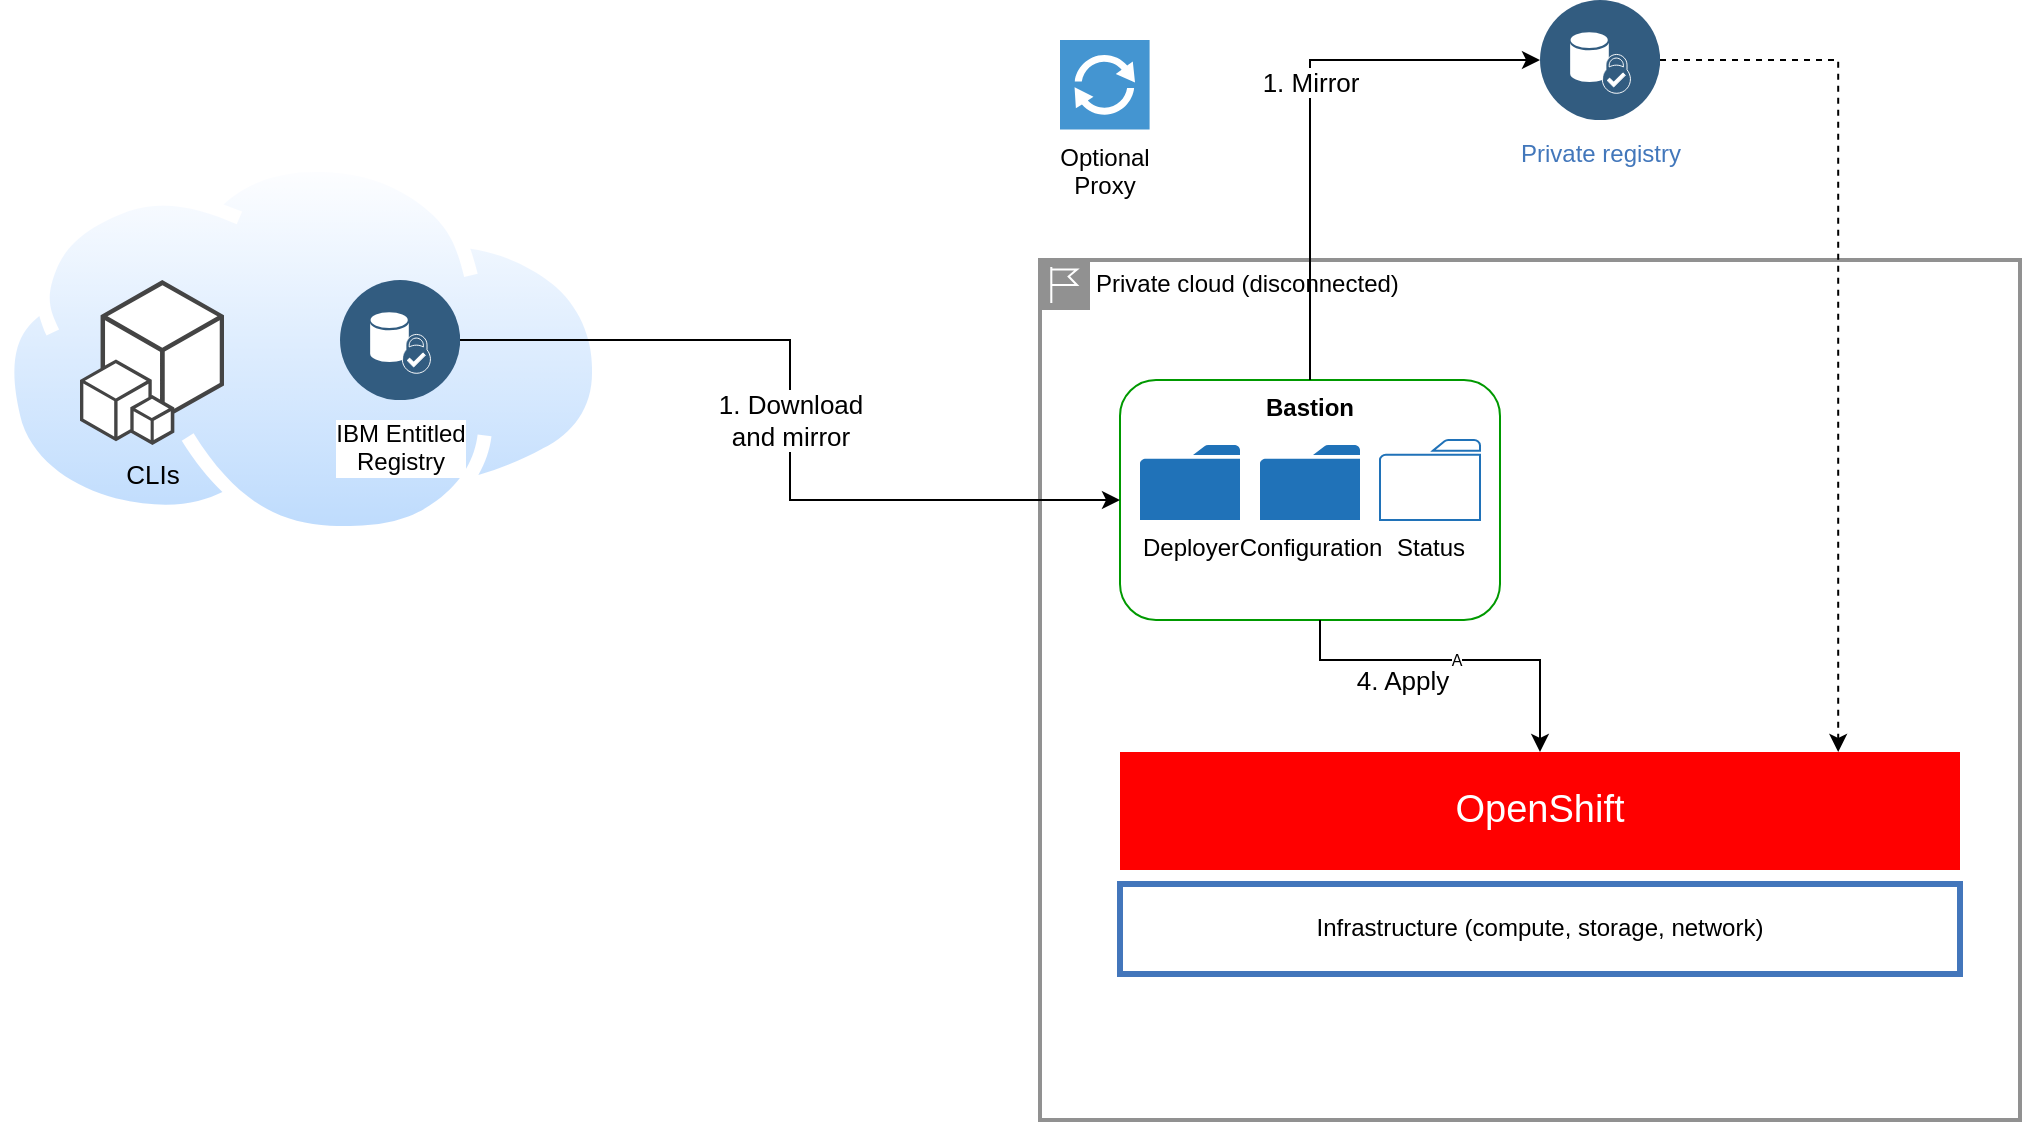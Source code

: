 <mxfile version="15.8.7" type="device" pages="3"><diagram name="not-air-gapped" id="VVYmcHWnzHZCU6gGe0mg"><mxGraphModel dx="1933" dy="892" grid="1" gridSize="10" guides="1" tooltips="1" connect="1" arrows="1" fold="1" page="1" pageScale="1" pageWidth="827" pageHeight="1169" math="0" shadow="0"><root><mxCell id="fozgaLWEaTyMItYX58Ym-0"/><mxCell id="fozgaLWEaTyMItYX58Ym-1" value="Networking" parent="fozgaLWEaTyMItYX58Ym-0"/><mxCell id="fozgaLWEaTyMItYX58Ym-2" value="Private cloud (disconnected)" style="shape=mxgraph.ibm.box;prType=region;fontStyle=0;verticalAlign=top;align=left;spacingLeft=32;spacingTop=4;fillColor=none;rounded=0;whiteSpace=wrap;html=1;strokeColor=#919191;strokeWidth=2;dashed=0;container=0;spacing=-4;collapsible=0;expand=0;recursiveResize=0;" vertex="1" parent="fozgaLWEaTyMItYX58Ym-1"><mxGeometry x="320" y="380" width="490" height="430" as="geometry"/></mxCell><mxCell id="fozgaLWEaTyMItYX58Ym-3" value="" style="edgeStyle=orthogonalEdgeStyle;rounded=0;orthogonalLoop=1;jettySize=auto;html=1;fontSize=8;dashed=1;exitX=1;exitY=0.5;exitDx=0;exitDy=0;entryX=0.855;entryY=0;entryDx=0;entryDy=0;entryPerimeter=0;" edge="1" parent="fozgaLWEaTyMItYX58Ym-1" source="fozgaLWEaTyMItYX58Ym-13" target="fozgaLWEaTyMItYX58Ym-10"><mxGeometry relative="1" as="geometry"><mxPoint x="750" y="500" as="sourcePoint"/><mxPoint x="720" y="620" as="targetPoint"/><Array as="points"><mxPoint x="719" y="280"/></Array></mxGeometry></mxCell><mxCell id="fozgaLWEaTyMItYX58Ym-4" value="" style="group" connectable="0" vertex="1" parent="fozgaLWEaTyMItYX58Ym-1"><mxGeometry x="360" y="440" width="190" height="120" as="geometry"/></mxCell><mxCell id="fozgaLWEaTyMItYX58Ym-5" value="Bastion" style="rounded=1;whiteSpace=wrap;html=1;verticalAlign=top;fontStyle=1;strokeColor=#009900;" vertex="1" parent="fozgaLWEaTyMItYX58Ym-4"><mxGeometry width="190" height="120" as="geometry"/></mxCell><mxCell id="fozgaLWEaTyMItYX58Ym-6" value="Deployer" style="sketch=0;pointerEvents=1;shadow=0;dashed=0;html=1;strokeColor=none;labelPosition=center;verticalLabelPosition=bottom;verticalAlign=top;outlineConnect=0;align=center;shape=mxgraph.office.concepts.folder;fillColor=#2072B8;" vertex="1" parent="fozgaLWEaTyMItYX58Ym-4"><mxGeometry x="10" y="32.5" width="50" height="37.5" as="geometry"/></mxCell><mxCell id="fozgaLWEaTyMItYX58Ym-7" value="Configuration" style="sketch=0;pointerEvents=1;shadow=0;dashed=0;html=1;strokeColor=none;labelPosition=center;verticalLabelPosition=bottom;verticalAlign=top;outlineConnect=0;align=center;shape=mxgraph.office.concepts.folder;fillColor=#2072B8;" vertex="1" parent="fozgaLWEaTyMItYX58Ym-4"><mxGeometry x="70" y="32.5" width="50" height="37.5" as="geometry"/></mxCell><mxCell id="fozgaLWEaTyMItYX58Ym-8" value="Status" style="sketch=0;pointerEvents=1;shadow=0;dashed=0;html=1;strokeColor=#2072B8;labelPosition=center;verticalLabelPosition=bottom;verticalAlign=top;outlineConnect=0;align=center;shape=mxgraph.office.concepts.folder;fillColor=#FFFFFF;" vertex="1" parent="fozgaLWEaTyMItYX58Ym-4"><mxGeometry x="130" y="30" width="50" height="40" as="geometry"/></mxCell><mxCell id="fozgaLWEaTyMItYX58Ym-35" value="" style="edgeStyle=orthogonalEdgeStyle;rounded=0;orthogonalLoop=1;jettySize=auto;html=1;fontSize=8;entryX=0;entryY=0.5;entryDx=0;entryDy=0;exitX=0.5;exitY=0;exitDx=0;exitDy=0;" edge="1" parent="fozgaLWEaTyMItYX58Ym-1" source="fozgaLWEaTyMItYX58Ym-5" target="fozgaLWEaTyMItYX58Ym-13"><mxGeometry relative="1" as="geometry"><mxPoint x="40" y="430" as="sourcePoint"/><mxPoint x="370" y="510" as="targetPoint"/></mxGeometry></mxCell><mxCell id="fozgaLWEaTyMItYX58Ym-36" value="1. Mirror" style="edgeLabel;html=1;align=center;verticalAlign=middle;resizable=0;points=[];fontSize=13;" vertex="1" connectable="0" parent="fozgaLWEaTyMItYX58Ym-35"><mxGeometry x="-0.04" relative="1" as="geometry"><mxPoint y="-17" as="offset"/></mxGeometry></mxCell><mxCell id="fozgaLWEaTyMItYX58Ym-37" value="Optional&lt;br&gt;Proxy" style="pointerEvents=1;shadow=0;dashed=0;html=1;strokeColor=none;fillColor=#4495D1;labelPosition=center;verticalLabelPosition=bottom;verticalAlign=top;align=center;outlineConnect=0;shape=mxgraph.veeam.2d.proxy;" vertex="1" parent="fozgaLWEaTyMItYX58Ym-1"><mxGeometry x="330" y="270" width="44.8" height="44.8" as="geometry"/></mxCell><mxCell id="fozgaLWEaTyMItYX58Ym-9" value="OpenShfit" style="" parent="fozgaLWEaTyMItYX58Ym-0"/><mxCell id="fozgaLWEaTyMItYX58Ym-10" value="OpenShift" style="fontStyle=0;verticalAlign=middle;align=center;spacingTop=-2;fillColor=#FF0000;rounded=0;whiteSpace=wrap;html=1;strokeColor=none;strokeWidth=3;dashed=0;container=1;collapsible=0;expand=0;recursiveResize=0;fontColor=#FFFFFF;fontSize=19;" vertex="1" parent="fozgaLWEaTyMItYX58Ym-9"><mxGeometry x="360" y="626" width="420" height="59" as="geometry"/></mxCell><mxCell id="fozgaLWEaTyMItYX58Ym-11" value="Cloud Pak + Cartridges" parent="fozgaLWEaTyMItYX58Ym-0"/><mxCell id="fozgaLWEaTyMItYX58Ym-12" value="Infra services" parent="fozgaLWEaTyMItYX58Ym-0"/><mxCell id="fozgaLWEaTyMItYX58Ym-13" value="Private registry" style="aspect=fixed;perimeter=ellipsePerimeter;html=1;align=center;shadow=0;dashed=0;fontColor=#4277BB;labelBackgroundColor=#ffffff;fontSize=12;spacingTop=3;image;image=img/lib/ibm/data/device_identity_service.svg;rounded=1;strokeColor=#FF0000;fillColor=#99CCFF;" vertex="1" parent="fozgaLWEaTyMItYX58Ym-12"><mxGeometry x="570" y="250" width="60" height="60" as="geometry"/></mxCell><mxCell id="fozgaLWEaTyMItYX58Ym-14" value="" style="aspect=fixed;perimeter=ellipsePerimeter;html=1;align=center;shadow=0;dashed=0;spacingTop=3;image;image=img/lib/active_directory/internet_cloud.svg;fontSize=19;fontColor=#FFFFFF;fillColor=#FF0000;opacity=50;" vertex="1" parent="fozgaLWEaTyMItYX58Ym-12"><mxGeometry x="-200" y="329" width="303.18" height="191" as="geometry"/></mxCell><mxCell id="fozgaLWEaTyMItYX58Ym-15" value="IBM Entitled&lt;br&gt;Registry" style="aspect=fixed;perimeter=ellipsePerimeter;align=center;shadow=0;dashed=0;fontColor=default;labelBackgroundColor=none;fontSize=12;spacingTop=3;image;image=img/lib/ibm/data/device_identity_service.svg;rounded=1;strokeColor=#FF0000;fillColor=#99CCFF;html=1;" vertex="1" parent="fozgaLWEaTyMItYX58Ym-12"><mxGeometry x="-30" y="390" width="60" height="60" as="geometry"/></mxCell><mxCell id="fozgaLWEaTyMItYX58Ym-16" value="Infrastructure" style="" parent="fozgaLWEaTyMItYX58Ym-0"/><mxCell id="fozgaLWEaTyMItYX58Ym-19" value="Infrastructure (compute, storage, network)" style="fontStyle=0;verticalAlign=middle;align=center;spacingTop=-2;fillColor=none;rounded=0;whiteSpace=wrap;html=1;strokeColor=#4376BB;strokeWidth=3;dashed=0;container=1;collapsible=0;expand=0;recursiveResize=0;" vertex="1" parent="fozgaLWEaTyMItYX58Ym-16"><mxGeometry x="360" y="692" width="420" height="45" as="geometry"/></mxCell><mxCell id="fozgaLWEaTyMItYX58Ym-25" value="A" style="edgeStyle=orthogonalEdgeStyle;rounded=0;orthogonalLoop=1;jettySize=auto;html=1;fontSize=8;entryX=0.5;entryY=0;entryDx=0;entryDy=0;" edge="1" parent="fozgaLWEaTyMItYX58Ym-16" target="fozgaLWEaTyMItYX58Ym-10"><mxGeometry relative="1" as="geometry"><mxPoint x="460" y="560" as="sourcePoint"/><mxPoint x="200" y="785" as="targetPoint"/><Array as="points"><mxPoint x="460" y="580"/><mxPoint x="570" y="580"/></Array></mxGeometry></mxCell><mxCell id="fozgaLWEaTyMItYX58Ym-26" value="4. Apply" style="edgeLabel;html=1;align=center;verticalAlign=middle;resizable=0;points=[];fontSize=13;" vertex="1" connectable="0" parent="fozgaLWEaTyMItYX58Ym-25"><mxGeometry x="-0.04" relative="1" as="geometry"><mxPoint x="-24" y="10" as="offset"/></mxGeometry></mxCell><mxCell id="fozgaLWEaTyMItYX58Ym-27" value="" style="edgeStyle=orthogonalEdgeStyle;rounded=0;orthogonalLoop=1;jettySize=auto;html=1;fontSize=8;entryX=0;entryY=0.5;entryDx=0;entryDy=0;exitX=1;exitY=0.5;exitDx=0;exitDy=0;" edge="1" parent="fozgaLWEaTyMItYX58Ym-16" source="fozgaLWEaTyMItYX58Ym-15" target="fozgaLWEaTyMItYX58Ym-5"><mxGeometry relative="1" as="geometry"><mxPoint x="460" y="560" as="sourcePoint"/><mxPoint x="745" y="576" as="targetPoint"/></mxGeometry></mxCell><mxCell id="fozgaLWEaTyMItYX58Ym-28" value="1. Download&lt;br&gt;and mirror" style="edgeLabel;html=1;align=center;verticalAlign=middle;resizable=0;points=[];fontSize=13;" vertex="1" connectable="0" parent="fozgaLWEaTyMItYX58Ym-27"><mxGeometry x="-0.04" relative="1" as="geometry"><mxPoint y="8" as="offset"/></mxGeometry></mxCell><mxCell id="fozgaLWEaTyMItYX58Ym-29" value="CLIs" style="outlineConnect=0;dashed=0;verticalLabelPosition=bottom;verticalAlign=top;align=center;html=1;shape=mxgraph.aws3.cli;fillColor=#444444;gradientColor=none;labelBackgroundColor=none;fontSize=13;strokeColor=#009900;" vertex="1" parent="fozgaLWEaTyMItYX58Ym-16"><mxGeometry x="-160" y="390" width="72" height="82.5" as="geometry"/></mxCell></root></mxGraphModel></diagram><diagram name="semi-air-gapped" id="_1RPY63doZeyIkJQ4-HP"><mxGraphModel dx="1933" dy="892" grid="1" gridSize="10" guides="1" tooltips="1" connect="1" arrows="1" fold="1" page="1" pageScale="1" pageWidth="827" pageHeight="1169" math="0" shadow="0"><root><mxCell id="-MQxg3rOfCB3Vdu6WzqN-0"/><mxCell id="-MQxg3rOfCB3Vdu6WzqN-1" value="Networking" parent="-MQxg3rOfCB3Vdu6WzqN-0"/><mxCell id="-MQxg3rOfCB3Vdu6WzqN-2" value="Private cloud (disconnected)" style="shape=mxgraph.ibm.box;prType=region;fontStyle=0;verticalAlign=top;align=left;spacingLeft=32;spacingTop=4;fillColor=none;rounded=0;whiteSpace=wrap;html=1;strokeColor=#919191;strokeWidth=2;dashed=0;container=0;spacing=-4;collapsible=0;expand=0;recursiveResize=0;" parent="-MQxg3rOfCB3Vdu6WzqN-1" vertex="1"><mxGeometry x="320" y="380" width="490" height="430" as="geometry"/></mxCell><mxCell id="X8OHr8bwcDeSn92htC_K-0" value="" style="edgeStyle=orthogonalEdgeStyle;rounded=0;orthogonalLoop=1;jettySize=auto;html=1;fontSize=8;dashed=1;exitX=1;exitY=0.5;exitDx=0;exitDy=0;entryX=0.855;entryY=0;entryDx=0;entryDy=0;entryPerimeter=0;" parent="-MQxg3rOfCB3Vdu6WzqN-1" source="-MQxg3rOfCB3Vdu6WzqN-7" target="-MQxg3rOfCB3Vdu6WzqN-4" edge="1"><mxGeometry relative="1" as="geometry"><mxPoint x="750" y="500" as="sourcePoint"/><mxPoint x="720" y="620" as="targetPoint"/></mxGeometry></mxCell><mxCell id="PJeyZOoyq3ZfqnA0FMTz-0" value="" style="group" connectable="0" vertex="1" parent="-MQxg3rOfCB3Vdu6WzqN-1"><mxGeometry x="360" y="440" width="190" height="120" as="geometry"/></mxCell><mxCell id="PJeyZOoyq3ZfqnA0FMTz-1" value="Bastion" style="rounded=1;whiteSpace=wrap;html=1;verticalAlign=top;fontStyle=1;strokeColor=#009900;" vertex="1" parent="PJeyZOoyq3ZfqnA0FMTz-0"><mxGeometry width="190" height="120" as="geometry"/></mxCell><mxCell id="PJeyZOoyq3ZfqnA0FMTz-2" value="" style="sketch=0;pointerEvents=1;shadow=0;dashed=0;html=1;strokeColor=none;labelPosition=center;verticalLabelPosition=bottom;verticalAlign=top;outlineConnect=0;align=center;shape=mxgraph.office.concepts.folder;fillColor=#2072B8;" vertex="1" parent="PJeyZOoyq3ZfqnA0FMTz-0"><mxGeometry x="10" y="32.5" width="50" height="37.5" as="geometry"/></mxCell><mxCell id="PJeyZOoyq3ZfqnA0FMTz-3" value="" style="sketch=0;pointerEvents=1;shadow=0;dashed=0;html=1;strokeColor=none;labelPosition=center;verticalLabelPosition=bottom;verticalAlign=top;outlineConnect=0;align=center;shape=mxgraph.office.concepts.folder;fillColor=#2072B8;" vertex="1" parent="PJeyZOoyq3ZfqnA0FMTz-0"><mxGeometry x="70" y="32.5" width="50" height="37.5" as="geometry"/></mxCell><mxCell id="PJeyZOoyq3ZfqnA0FMTz-4" value="" style="sketch=0;pointerEvents=1;shadow=0;dashed=0;html=1;strokeColor=#2072B8;labelPosition=center;verticalLabelPosition=bottom;verticalAlign=top;outlineConnect=0;align=center;shape=mxgraph.office.concepts.folder;fillColor=#FFFFFF;" vertex="1" parent="PJeyZOoyq3ZfqnA0FMTz-0"><mxGeometry x="130" y="30" width="50" height="40" as="geometry"/></mxCell><mxCell id="1WRNKMjLoA0g5ivt7QIY-0" value="Optional&lt;br&gt;Proxy" style="pointerEvents=1;shadow=0;dashed=0;html=1;strokeColor=none;fillColor=#4495D1;labelPosition=center;verticalLabelPosition=bottom;verticalAlign=top;align=center;outlineConnect=0;shape=mxgraph.veeam.2d.proxy;" vertex="1" parent="-MQxg3rOfCB3Vdu6WzqN-1"><mxGeometry x="350" y="280" width="44.8" height="44.8" as="geometry"/></mxCell><mxCell id="-MQxg3rOfCB3Vdu6WzqN-3" value="OpenShfit" style="" parent="-MQxg3rOfCB3Vdu6WzqN-0"/><mxCell id="-MQxg3rOfCB3Vdu6WzqN-4" value="OpenShift" style="fontStyle=0;verticalAlign=middle;align=center;spacingTop=-2;fillColor=#FF0000;rounded=0;whiteSpace=wrap;html=1;strokeColor=none;strokeWidth=3;dashed=0;container=1;collapsible=0;expand=0;recursiveResize=0;fontColor=#FFFFFF;fontSize=19;" parent="-MQxg3rOfCB3Vdu6WzqN-3" vertex="1"><mxGeometry x="360" y="626" width="420" height="59" as="geometry"/></mxCell><mxCell id="-MQxg3rOfCB3Vdu6WzqN-5" value="Cloud Pak + Cartridges" parent="-MQxg3rOfCB3Vdu6WzqN-0"/><mxCell id="-MQxg3rOfCB3Vdu6WzqN-6" value="Infra services" parent="-MQxg3rOfCB3Vdu6WzqN-0"/><mxCell id="-MQxg3rOfCB3Vdu6WzqN-7" value="Private registry" style="aspect=fixed;perimeter=ellipsePerimeter;html=1;align=center;shadow=0;dashed=0;fontColor=#4277BB;labelBackgroundColor=#ffffff;fontSize=12;spacingTop=3;image;image=img/lib/ibm/data/device_identity_service.svg;rounded=1;strokeColor=#FF0000;fillColor=#99CCFF;" parent="-MQxg3rOfCB3Vdu6WzqN-6" vertex="1"><mxGeometry x="450" y="250" width="60" height="60" as="geometry"/></mxCell><mxCell id="-MQxg3rOfCB3Vdu6WzqN-8" value="" style="aspect=fixed;perimeter=ellipsePerimeter;html=1;align=center;shadow=0;dashed=0;spacingTop=3;image;image=img/lib/active_directory/internet_cloud.svg;fontSize=19;fontColor=#FFFFFF;fillColor=#FF0000;opacity=50;" parent="-MQxg3rOfCB3Vdu6WzqN-6" vertex="1"><mxGeometry x="-200" y="329" width="303.18" height="191" as="geometry"/></mxCell><mxCell id="-MQxg3rOfCB3Vdu6WzqN-9" value="IBM Entitled&lt;br&gt;Registry" style="aspect=fixed;perimeter=ellipsePerimeter;align=center;shadow=0;dashed=0;fontColor=default;labelBackgroundColor=none;fontSize=12;spacingTop=3;image;image=img/lib/ibm/data/device_identity_service.svg;rounded=1;strokeColor=#FF0000;fillColor=#99CCFF;html=1;" parent="-MQxg3rOfCB3Vdu6WzqN-6" vertex="1"><mxGeometry x="-30" y="390" width="60" height="60" as="geometry"/></mxCell><mxCell id="-MQxg3rOfCB3Vdu6WzqN-10" value="Infrastructure" style="" parent="-MQxg3rOfCB3Vdu6WzqN-0"/><mxCell id="-MQxg3rOfCB3Vdu6WzqN-11" value="Computer connected to internet" style="rounded=1;whiteSpace=wrap;html=1;verticalAlign=top;fontStyle=1" parent="-MQxg3rOfCB3Vdu6WzqN-10" vertex="1"><mxGeometry x="-230" y="670" width="270" height="220" as="geometry"/></mxCell><mxCell id="-MQxg3rOfCB3Vdu6WzqN-12" value="Status" style="sketch=0;pointerEvents=1;shadow=0;dashed=0;html=1;strokeColor=#2072B8;labelPosition=center;verticalLabelPosition=bottom;verticalAlign=top;outlineConnect=0;align=center;shape=mxgraph.office.concepts.folder;fillColor=#FFFFFF;" parent="-MQxg3rOfCB3Vdu6WzqN-10" vertex="1"><mxGeometry x="-60" y="705" width="70" height="55" as="geometry"/></mxCell><mxCell id="-MQxg3rOfCB3Vdu6WzqN-13" value="Infrastructure (compute, storage, network)" style="fontStyle=0;verticalAlign=middle;align=center;spacingTop=-2;fillColor=none;rounded=0;whiteSpace=wrap;html=1;strokeColor=#4376BB;strokeWidth=3;dashed=0;container=1;collapsible=0;expand=0;recursiveResize=0;" parent="-MQxg3rOfCB3Vdu6WzqN-10" vertex="1"><mxGeometry x="360" y="692" width="420" height="45" as="geometry"/></mxCell><mxCell id="-MQxg3rOfCB3Vdu6WzqN-14" value="" style="sketch=0;pointerEvents=1;shadow=0;dashed=0;html=1;strokeColor=none;fillColor=#505050;labelPosition=center;verticalLabelPosition=bottom;verticalAlign=top;outlineConnect=0;align=center;shape=mxgraph.office.devices.workstation;" parent="-MQxg3rOfCB3Vdu6WzqN-10" vertex="1"><mxGeometry x="-250" y="850" width="50" height="55" as="geometry"/></mxCell><mxCell id="-MQxg3rOfCB3Vdu6WzqN-16" value="Deployer" style="sketch=0;pointerEvents=1;shadow=0;dashed=0;html=1;strokeColor=none;labelPosition=center;verticalLabelPosition=bottom;verticalAlign=top;outlineConnect=0;align=center;shape=mxgraph.office.concepts.folder;fillColor=#2072B8;" parent="-MQxg3rOfCB3Vdu6WzqN-10" vertex="1"><mxGeometry x="-220" y="705" width="70" height="55" as="geometry"/></mxCell><mxCell id="-MQxg3rOfCB3Vdu6WzqN-17" value="Configuration" style="sketch=0;pointerEvents=1;shadow=0;dashed=0;html=1;strokeColor=none;labelPosition=center;verticalLabelPosition=bottom;verticalAlign=top;outlineConnect=0;align=center;shape=mxgraph.office.concepts.folder;fillColor=#2072B8;" parent="-MQxg3rOfCB3Vdu6WzqN-10" vertex="1"><mxGeometry x="-140" y="705" width="70" height="55" as="geometry"/></mxCell><mxCell id="-MQxg3rOfCB3Vdu6WzqN-18" style="edgeStyle=orthogonalEdgeStyle;rounded=0;orthogonalLoop=1;jettySize=auto;html=1;fontSize=8;exitX=1;exitY=0.5;exitDx=0;exitDy=0;" edge="1" parent="-MQxg3rOfCB3Vdu6WzqN-10" source="-MQxg3rOfCB3Vdu6WzqN-11" target="U5a8bB18ORIriR9YQlBK-0"><mxGeometry relative="1" as="geometry"><mxPoint x="80" y="775" as="sourcePoint"/><mxPoint x="190" y="775" as="targetPoint"/></mxGeometry></mxCell><mxCell id="-MQxg3rOfCB3Vdu6WzqN-19" value="2. Save" style="edgeLabel;html=1;align=center;verticalAlign=middle;resizable=0;points=[];fontSize=13;" connectable="0" vertex="1" parent="-MQxg3rOfCB3Vdu6WzqN-18"><mxGeometry x="-0.04" relative="1" as="geometry"><mxPoint as="offset"/></mxGeometry></mxCell><mxCell id="-MQxg3rOfCB3Vdu6WzqN-31" value="A" style="edgeStyle=orthogonalEdgeStyle;rounded=0;orthogonalLoop=1;jettySize=auto;html=1;fontSize=8;entryX=0.5;entryY=0;entryDx=0;entryDy=0;" parent="-MQxg3rOfCB3Vdu6WzqN-10" target="-MQxg3rOfCB3Vdu6WzqN-4" edge="1"><mxGeometry relative="1" as="geometry"><mxPoint x="460" y="560" as="sourcePoint"/><mxPoint x="200" y="785" as="targetPoint"/><Array as="points"><mxPoint x="460" y="580"/><mxPoint x="570" y="580"/></Array></mxGeometry></mxCell><mxCell id="-MQxg3rOfCB3Vdu6WzqN-32" value="4. Apply" style="edgeLabel;html=1;align=center;verticalAlign=middle;resizable=0;points=[];fontSize=13;" parent="-MQxg3rOfCB3Vdu6WzqN-31" vertex="1" connectable="0"><mxGeometry x="-0.04" relative="1" as="geometry"><mxPoint x="-24" y="10" as="offset"/></mxGeometry></mxCell><mxCell id="-MQxg3rOfCB3Vdu6WzqN-33" value="" style="edgeStyle=orthogonalEdgeStyle;rounded=0;orthogonalLoop=1;jettySize=auto;html=1;fontSize=8;entryX=0;entryY=0.5;entryDx=0;entryDy=0;exitX=1;exitY=0.5;exitDx=0;exitDy=0;" parent="-MQxg3rOfCB3Vdu6WzqN-10" source="-MQxg3rOfCB3Vdu6WzqN-9" target="-MQxg3rOfCB3Vdu6WzqN-7" edge="1"><mxGeometry relative="1" as="geometry"><mxPoint x="460" y="560" as="sourcePoint"/><mxPoint x="745" y="576" as="targetPoint"/><Array as="points"><mxPoint x="130" y="420"/><mxPoint x="130" y="240"/><mxPoint x="420" y="240"/><mxPoint x="420" y="280"/></Array></mxGeometry></mxCell><mxCell id="-MQxg3rOfCB3Vdu6WzqN-34" value="1. Mirror" style="edgeLabel;html=1;align=center;verticalAlign=middle;resizable=0;points=[];fontSize=13;" parent="-MQxg3rOfCB3Vdu6WzqN-33" vertex="1" connectable="0"><mxGeometry x="-0.04" relative="1" as="geometry"><mxPoint y="-17" as="offset"/></mxGeometry></mxCell><mxCell id="-MQxg3rOfCB3Vdu6WzqN-35" value="CLIs" style="outlineConnect=0;dashed=0;verticalLabelPosition=bottom;verticalAlign=top;align=center;html=1;shape=mxgraph.aws3.cli;fillColor=#444444;gradientColor=none;labelBackgroundColor=none;fontSize=13;strokeColor=#009900;" parent="-MQxg3rOfCB3Vdu6WzqN-10" vertex="1"><mxGeometry x="-160" y="390" width="72" height="82.5" as="geometry"/></mxCell><mxCell id="-MQxg3rOfCB3Vdu6WzqN-36" value="" style="edgeStyle=orthogonalEdgeStyle;rounded=0;orthogonalLoop=1;jettySize=auto;html=1;fontSize=8;exitX=0.5;exitY=1;exitDx=0;exitDy=0;exitPerimeter=0;" parent="-MQxg3rOfCB3Vdu6WzqN-10" source="-MQxg3rOfCB3Vdu6WzqN-35" target="-MQxg3rOfCB3Vdu6WzqN-12" edge="1"><mxGeometry relative="1" as="geometry"><mxPoint x="470" y="570" as="sourcePoint"/><mxPoint x="-50" y="630" as="targetPoint"/></mxGeometry></mxCell><mxCell id="-MQxg3rOfCB3Vdu6WzqN-37" value="1. Download" style="edgeLabel;html=1;align=center;verticalAlign=middle;resizable=0;points=[];fontSize=13;" parent="-MQxg3rOfCB3Vdu6WzqN-36" vertex="1" connectable="0"><mxGeometry x="-0.238" y="-2" relative="1" as="geometry"><mxPoint x="34" y="-21" as="offset"/></mxGeometry></mxCell><mxCell id="-MQxg3rOfCB3Vdu6WzqN-29" style="edgeStyle=orthogonalEdgeStyle;rounded=0;orthogonalLoop=1;jettySize=auto;html=1;fontSize=8;entryX=0;entryY=0.5;entryDx=0;entryDy=0;dashed=1;dashPattern=1 4;strokeWidth=3;" edge="1" parent="-MQxg3rOfCB3Vdu6WzqN-10" source="U5a8bB18ORIriR9YQlBK-0"><mxGeometry relative="1" as="geometry"><mxPoint x="270" y="825" as="sourcePoint"/><mxPoint x="360" y="470" as="targetPoint"/><Array as="points"><mxPoint x="290" y="785"/><mxPoint x="290" y="470"/></Array></mxGeometry></mxCell><mxCell id="-MQxg3rOfCB3Vdu6WzqN-30" value="3. Restore" style="edgeLabel;html=1;align=center;verticalAlign=middle;resizable=0;points=[];fontSize=13;" connectable="0" vertex="1" parent="-MQxg3rOfCB3Vdu6WzqN-29"><mxGeometry x="-0.04" relative="1" as="geometry"><mxPoint as="offset"/></mxGeometry></mxCell><mxCell id="U5a8bB18ORIriR9YQlBK-0" value="" style="sketch=0;pointerEvents=1;shadow=0;dashed=0;html=1;strokeColor=none;fillColor=#005F4B;labelPosition=center;verticalLabelPosition=bottom;verticalAlign=top;align=center;outlineConnect=0;shape=mxgraph.veeam2.usb_drive;" vertex="1" parent="-MQxg3rOfCB3Vdu6WzqN-10"><mxGeometry x="180" y="770" width="60" height="30" as="geometry"/></mxCell></root></mxGraphModel></diagram><diagram id="F93EJ78Encii_axwBR-_" name="air-gapped-portable"><mxGraphModel dx="1933" dy="892" grid="1" gridSize="10" guides="1" tooltips="1" connect="1" arrows="1" fold="1" page="1" pageScale="1" pageWidth="827" pageHeight="1169" math="0" shadow="0"><root><mxCell id="RLrD2wQ3GaesSWJJB9j4-0"/><mxCell id="RLrD2wQ3GaesSWJJB9j4-50" value="Networking" parent="RLrD2wQ3GaesSWJJB9j4-0"/><mxCell id="RLrD2wQ3GaesSWJJB9j4-51" value="Private cloud (disconnected)" style="shape=mxgraph.ibm.box;prType=region;fontStyle=0;verticalAlign=top;align=left;spacingLeft=32;spacingTop=4;fillColor=none;rounded=0;whiteSpace=wrap;html=1;strokeColor=#919191;strokeWidth=2;dashed=0;container=0;spacing=-4;collapsible=0;expand=0;recursiveResize=0;" parent="RLrD2wQ3GaesSWJJB9j4-50" vertex="1"><mxGeometry x="320" y="380" width="490" height="430" as="geometry"/></mxCell><mxCell id="RLrD2wQ3GaesSWJJB9j4-38" value="OpenShfit" style="" parent="RLrD2wQ3GaesSWJJB9j4-0"/><mxCell id="c_PIJ0gxt-pc_dr-7FNC-11" value="OpenShift" style="fontStyle=0;verticalAlign=middle;align=center;spacingTop=-2;fillColor=#FF0000;rounded=0;whiteSpace=wrap;html=1;strokeColor=none;strokeWidth=3;dashed=0;container=1;collapsible=0;expand=0;recursiveResize=0;fontColor=#FFFFFF;fontSize=19;" parent="RLrD2wQ3GaesSWJJB9j4-38" vertex="1"><mxGeometry x="360" y="626" width="420" height="59" as="geometry"/></mxCell><mxCell id="cy2UKIFJcyqrFq40SOo--22" value="Cloud Pak + Cartridges" parent="RLrD2wQ3GaesSWJJB9j4-0"/><mxCell id="c_PIJ0gxt-pc_dr-7FNC-23" value="Infra services" parent="RLrD2wQ3GaesSWJJB9j4-0"/><mxCell id="c_PIJ0gxt-pc_dr-7FNC-29" value="Private registry" style="aspect=fixed;perimeter=ellipsePerimeter;html=1;align=center;shadow=0;dashed=0;fontColor=#4277BB;labelBackgroundColor=#ffffff;fontSize=12;spacingTop=3;image;image=img/lib/ibm/data/device_identity_service.svg;rounded=1;strokeColor=#FF0000;fillColor=#99CCFF;" parent="c_PIJ0gxt-pc_dr-7FNC-23" vertex="1"><mxGeometry x="720" y="440" width="60" height="60" as="geometry"/></mxCell><mxCell id="5LzS2MMUE6fyUfDhogka-9" value="" style="aspect=fixed;perimeter=ellipsePerimeter;html=1;align=center;shadow=0;dashed=0;spacingTop=3;image;image=img/lib/active_directory/internet_cloud.svg;fontSize=19;fontColor=#FFFFFF;fillColor=#FF0000;opacity=50;" parent="c_PIJ0gxt-pc_dr-7FNC-23" vertex="1"><mxGeometry x="-200" y="329" width="303.18" height="191" as="geometry"/></mxCell><mxCell id="5LzS2MMUE6fyUfDhogka-10" value="IBM Entitled&lt;br&gt;Registry" style="aspect=fixed;perimeter=ellipsePerimeter;align=center;shadow=0;dashed=0;fontColor=default;labelBackgroundColor=none;fontSize=12;spacingTop=3;image;image=img/lib/ibm/data/device_identity_service.svg;rounded=1;strokeColor=#FF0000;fillColor=#99CCFF;html=1;" parent="c_PIJ0gxt-pc_dr-7FNC-23" vertex="1"><mxGeometry x="-30" y="390" width="60" height="60" as="geometry"/></mxCell><mxCell id="RLrD2wQ3GaesSWJJB9j4-1" value="Infrastructure" style="" parent="RLrD2wQ3GaesSWJJB9j4-0"/><mxCell id="5LzS2MMUE6fyUfDhogka-12" value="Computer connected to internet" style="rounded=1;whiteSpace=wrap;html=1;verticalAlign=top;fontStyle=1" parent="RLrD2wQ3GaesSWJJB9j4-1" vertex="1"><mxGeometry x="-230" y="670" width="310" height="220" as="geometry"/></mxCell><mxCell id="5LzS2MMUE6fyUfDhogka-36" value="Status" style="sketch=0;pointerEvents=1;shadow=0;dashed=0;html=1;strokeColor=#2072B8;labelPosition=center;verticalLabelPosition=bottom;verticalAlign=top;outlineConnect=0;align=center;shape=mxgraph.office.concepts.folder;fillColor=#FFFFFF;" parent="RLrD2wQ3GaesSWJJB9j4-1" vertex="1"><mxGeometry x="-60" y="705" width="120" height="135" as="geometry"/></mxCell><mxCell id="c_PIJ0gxt-pc_dr-7FNC-10" value="Infrastructure (compute, storage, network)" style="fontStyle=0;verticalAlign=middle;align=center;spacingTop=-2;fillColor=none;rounded=0;whiteSpace=wrap;html=1;strokeColor=#4376BB;strokeWidth=3;dashed=0;container=1;collapsible=0;expand=0;recursiveResize=0;" parent="RLrD2wQ3GaesSWJJB9j4-1" vertex="1"><mxGeometry x="360" y="692" width="420" height="45" as="geometry"/></mxCell><mxCell id="5LzS2MMUE6fyUfDhogka-6" value="" style="sketch=0;pointerEvents=1;shadow=0;dashed=0;html=1;strokeColor=none;fillColor=#505050;labelPosition=center;verticalLabelPosition=bottom;verticalAlign=top;outlineConnect=0;align=center;shape=mxgraph.office.devices.workstation;" parent="RLrD2wQ3GaesSWJJB9j4-1" vertex="1"><mxGeometry x="-250" y="850" width="50" height="55" as="geometry"/></mxCell><mxCell id="5LzS2MMUE6fyUfDhogka-13" value="" style="sketch=0;pointerEvents=1;shadow=0;dashed=0;html=1;strokeColor=none;fillColor=#005F4B;labelPosition=center;verticalLabelPosition=bottom;verticalAlign=top;align=center;outlineConnect=0;shape=mxgraph.veeam2.usb_drive;" parent="RLrD2wQ3GaesSWJJB9j4-1" vertex="1"><mxGeometry x="190" y="760" width="60" height="30" as="geometry"/></mxCell><mxCell id="5LzS2MMUE6fyUfDhogka-15" value="Deployer" style="sketch=0;pointerEvents=1;shadow=0;dashed=0;html=1;strokeColor=none;labelPosition=center;verticalLabelPosition=bottom;verticalAlign=top;outlineConnect=0;align=center;shape=mxgraph.office.concepts.folder;fillColor=#2072B8;" parent="RLrD2wQ3GaesSWJJB9j4-1" vertex="1"><mxGeometry x="-220" y="705" width="70" height="55" as="geometry"/></mxCell><mxCell id="5LzS2MMUE6fyUfDhogka-16" value="Configuration" style="sketch=0;pointerEvents=1;shadow=0;dashed=0;html=1;strokeColor=none;labelPosition=center;verticalLabelPosition=bottom;verticalAlign=top;outlineConnect=0;align=center;shape=mxgraph.office.concepts.folder;fillColor=#2072B8;" parent="RLrD2wQ3GaesSWJJB9j4-1" vertex="1"><mxGeometry x="-140" y="705" width="70" height="55" as="geometry"/></mxCell><mxCell id="5LzS2MMUE6fyUfDhogka-24" style="edgeStyle=orthogonalEdgeStyle;rounded=0;orthogonalLoop=1;jettySize=auto;html=1;fontSize=8;" parent="RLrD2wQ3GaesSWJJB9j4-1" target="5LzS2MMUE6fyUfDhogka-13" edge="1"><mxGeometry relative="1" as="geometry"><mxPoint x="80" y="775" as="sourcePoint"/></mxGeometry></mxCell><mxCell id="5LzS2MMUE6fyUfDhogka-26" value="2. Save" style="edgeLabel;html=1;align=center;verticalAlign=middle;resizable=0;points=[];fontSize=13;" parent="5LzS2MMUE6fyUfDhogka-24" vertex="1" connectable="0"><mxGeometry x="-0.04" relative="1" as="geometry"><mxPoint as="offset"/></mxGeometry></mxCell><mxCell id="5LzS2MMUE6fyUfDhogka-5" value="Portable&lt;br style=&quot;font-size: 8px;&quot;&gt;registry" style="aspect=fixed;perimeter=ellipsePerimeter;align=center;shadow=0;dashed=0;fontColor=default;labelBackgroundColor=none;fontSize=8;spacingTop=3;image;image=img/lib/ibm/data/device_identity_service.svg;rounded=1;strokeColor=#FF0000;fillColor=#99CCFF;html=1;" parent="RLrD2wQ3GaesSWJJB9j4-1" vertex="1"><mxGeometry x="-25" y="737" width="60" height="60" as="geometry"/></mxCell><mxCell id="5LzS2MMUE6fyUfDhogka-23" value="" style="endArrow=classic;html=1;rounded=0;fontSize=8;" parent="RLrD2wQ3GaesSWJJB9j4-1" source="5LzS2MMUE6fyUfDhogka-10" target="5LzS2MMUE6fyUfDhogka-36" edge="1"><mxGeometry width="50" height="50" relative="1" as="geometry"><mxPoint x="250" y="620" as="sourcePoint"/><mxPoint x="5" y="720" as="targetPoint"/></mxGeometry></mxCell><mxCell id="5LzS2MMUE6fyUfDhogka-25" value="1. Download" style="edgeLabel;html=1;align=center;verticalAlign=middle;resizable=0;points=[];fontSize=13;" parent="5LzS2MMUE6fyUfDhogka-23" vertex="1" connectable="0"><mxGeometry x="-0.028" relative="1" as="geometry"><mxPoint x="-60" y="-4" as="offset"/></mxGeometry></mxCell><mxCell id="5LzS2MMUE6fyUfDhogka-44" style="edgeStyle=orthogonalEdgeStyle;rounded=0;orthogonalLoop=1;jettySize=auto;html=1;fontSize=8;entryX=0;entryY=0.5;entryDx=0;entryDy=0;dashed=1;dashPattern=1 4;strokeWidth=3;" parent="RLrD2wQ3GaesSWJJB9j4-1" source="5LzS2MMUE6fyUfDhogka-13" edge="1"><mxGeometry relative="1" as="geometry"><mxPoint x="90" y="785" as="sourcePoint"/><mxPoint x="360" y="500" as="targetPoint"/><Array as="points"><mxPoint x="280" y="775"/><mxPoint x="280" y="500"/></Array></mxGeometry></mxCell><mxCell id="5LzS2MMUE6fyUfDhogka-45" value="3. Restore" style="edgeLabel;html=1;align=center;verticalAlign=middle;resizable=0;points=[];fontSize=13;" parent="5LzS2MMUE6fyUfDhogka-44" vertex="1" connectable="0"><mxGeometry x="-0.04" relative="1" as="geometry"><mxPoint as="offset"/></mxGeometry></mxCell><mxCell id="5LzS2MMUE6fyUfDhogka-47" value="A" style="edgeStyle=orthogonalEdgeStyle;rounded=0;orthogonalLoop=1;jettySize=auto;html=1;fontSize=8;entryX=0.5;entryY=0;entryDx=0;entryDy=0;" parent="RLrD2wQ3GaesSWJJB9j4-1" target="c_PIJ0gxt-pc_dr-7FNC-11" edge="1"><mxGeometry relative="1" as="geometry"><mxPoint x="460" y="560" as="sourcePoint"/><mxPoint x="200" y="785" as="targetPoint"/><Array as="points"><mxPoint x="460" y="580"/><mxPoint x="570" y="580"/></Array></mxGeometry></mxCell><mxCell id="5LzS2MMUE6fyUfDhogka-48" value="4. Apply" style="edgeLabel;html=1;align=center;verticalAlign=middle;resizable=0;points=[];fontSize=13;" parent="5LzS2MMUE6fyUfDhogka-47" vertex="1" connectable="0"><mxGeometry x="-0.04" relative="1" as="geometry"><mxPoint x="-24" y="10" as="offset"/></mxGeometry></mxCell><mxCell id="5LzS2MMUE6fyUfDhogka-49" value="" style="edgeStyle=orthogonalEdgeStyle;rounded=0;orthogonalLoop=1;jettySize=auto;html=1;fontSize=8;entryX=0;entryY=0.5;entryDx=0;entryDy=0;" parent="RLrD2wQ3GaesSWJJB9j4-1" source="I5g7ei2vhpWDWmoUox05-1" target="c_PIJ0gxt-pc_dr-7FNC-29" edge="1"><mxGeometry relative="1" as="geometry"><mxPoint x="460" y="560" as="sourcePoint"/><mxPoint x="745" y="576" as="targetPoint"/><Array as="points"><mxPoint x="460" y="580"/><mxPoint x="640" y="580"/><mxPoint x="640" y="470"/></Array></mxGeometry></mxCell><mxCell id="5LzS2MMUE6fyUfDhogka-50" value="4. Apply (mirror)" style="edgeLabel;html=1;align=center;verticalAlign=middle;resizable=0;points=[];fontSize=13;" parent="5LzS2MMUE6fyUfDhogka-49" vertex="1" connectable="0"><mxGeometry x="-0.04" relative="1" as="geometry"><mxPoint x="13" y="-50" as="offset"/></mxGeometry></mxCell><mxCell id="5LzS2MMUE6fyUfDhogka-52" value="CLIs" style="outlineConnect=0;dashed=0;verticalLabelPosition=bottom;verticalAlign=top;align=center;html=1;shape=mxgraph.aws3.cli;fillColor=#444444;gradientColor=none;labelBackgroundColor=none;fontSize=13;strokeColor=#009900;" parent="RLrD2wQ3GaesSWJJB9j4-1" vertex="1"><mxGeometry x="-160" y="390" width="72" height="82.5" as="geometry"/></mxCell><mxCell id="5LzS2MMUE6fyUfDhogka-55" value="" style="edgeStyle=orthogonalEdgeStyle;rounded=0;orthogonalLoop=1;jettySize=auto;html=1;fontSize=8;exitX=0.5;exitY=1;exitDx=0;exitDy=0;exitPerimeter=0;" parent="RLrD2wQ3GaesSWJJB9j4-1" source="5LzS2MMUE6fyUfDhogka-52" target="5LzS2MMUE6fyUfDhogka-36" edge="1"><mxGeometry relative="1" as="geometry"><mxPoint x="470" y="570" as="sourcePoint"/><mxPoint x="-50" y="630" as="targetPoint"/></mxGeometry></mxCell><mxCell id="lolRkQTjM1deh5yL0vd4-0" value="" style="edgeStyle=orthogonalEdgeStyle;rounded=0;orthogonalLoop=1;jettySize=auto;html=1;fontSize=8;entryX=0.857;entryY=0.068;entryDx=0;entryDy=0;entryPerimeter=0;dashed=1;" parent="RLrD2wQ3GaesSWJJB9j4-1" source="c_PIJ0gxt-pc_dr-7FNC-29" target="c_PIJ0gxt-pc_dr-7FNC-11" edge="1"><mxGeometry relative="1" as="geometry"><mxPoint x="470" y="570" as="sourcePoint"/><mxPoint x="730" y="480" as="targetPoint"/></mxGeometry></mxCell><mxCell id="I5g7ei2vhpWDWmoUox05-0" value="" style="group" parent="RLrD2wQ3GaesSWJJB9j4-1" vertex="1" connectable="0"><mxGeometry x="360" y="440" width="190" height="120" as="geometry"/></mxCell><mxCell id="I5g7ei2vhpWDWmoUox05-1" value="Bastion" style="rounded=1;whiteSpace=wrap;html=1;verticalAlign=top;fontStyle=1;strokeColor=#009900;" parent="I5g7ei2vhpWDWmoUox05-0" vertex="1"><mxGeometry width="190" height="120" as="geometry"/></mxCell><mxCell id="I5g7ei2vhpWDWmoUox05-2" value="" style="sketch=0;pointerEvents=1;shadow=0;dashed=0;html=1;strokeColor=none;labelPosition=center;verticalLabelPosition=bottom;verticalAlign=top;outlineConnect=0;align=center;shape=mxgraph.office.concepts.folder;fillColor=#2072B8;" parent="I5g7ei2vhpWDWmoUox05-0" vertex="1"><mxGeometry x="10" y="32.5" width="50" height="37.5" as="geometry"/></mxCell><mxCell id="I5g7ei2vhpWDWmoUox05-3" value="" style="sketch=0;pointerEvents=1;shadow=0;dashed=0;html=1;strokeColor=none;labelPosition=center;verticalLabelPosition=bottom;verticalAlign=top;outlineConnect=0;align=center;shape=mxgraph.office.concepts.folder;fillColor=#2072B8;" parent="I5g7ei2vhpWDWmoUox05-0" vertex="1"><mxGeometry x="70" y="32.5" width="50" height="37.5" as="geometry"/></mxCell><mxCell id="I5g7ei2vhpWDWmoUox05-4" value="" style="sketch=0;pointerEvents=1;shadow=0;dashed=0;html=1;strokeColor=#2072B8;labelPosition=center;verticalLabelPosition=bottom;verticalAlign=top;outlineConnect=0;align=center;shape=mxgraph.office.concepts.folder;fillColor=#FFFFFF;" parent="I5g7ei2vhpWDWmoUox05-0" vertex="1"><mxGeometry x="130" y="30" width="50" height="40" as="geometry"/></mxCell><mxCell id="Pv2TQCX_tXcRnyGUtecL-0" value="" style="aspect=fixed;perimeter=ellipsePerimeter;align=center;shadow=0;dashed=0;fontColor=default;labelBackgroundColor=none;fontSize=8;spacingTop=3;image;image=img/lib/ibm/data/device_identity_service.svg;rounded=1;strokeColor=#FF0000;fillColor=#99CCFF;html=1;" vertex="1" parent="I5g7ei2vhpWDWmoUox05-0"><mxGeometry x="140" y="40" width="30" height="30" as="geometry"/></mxCell></root></mxGraphModel></diagram></mxfile>